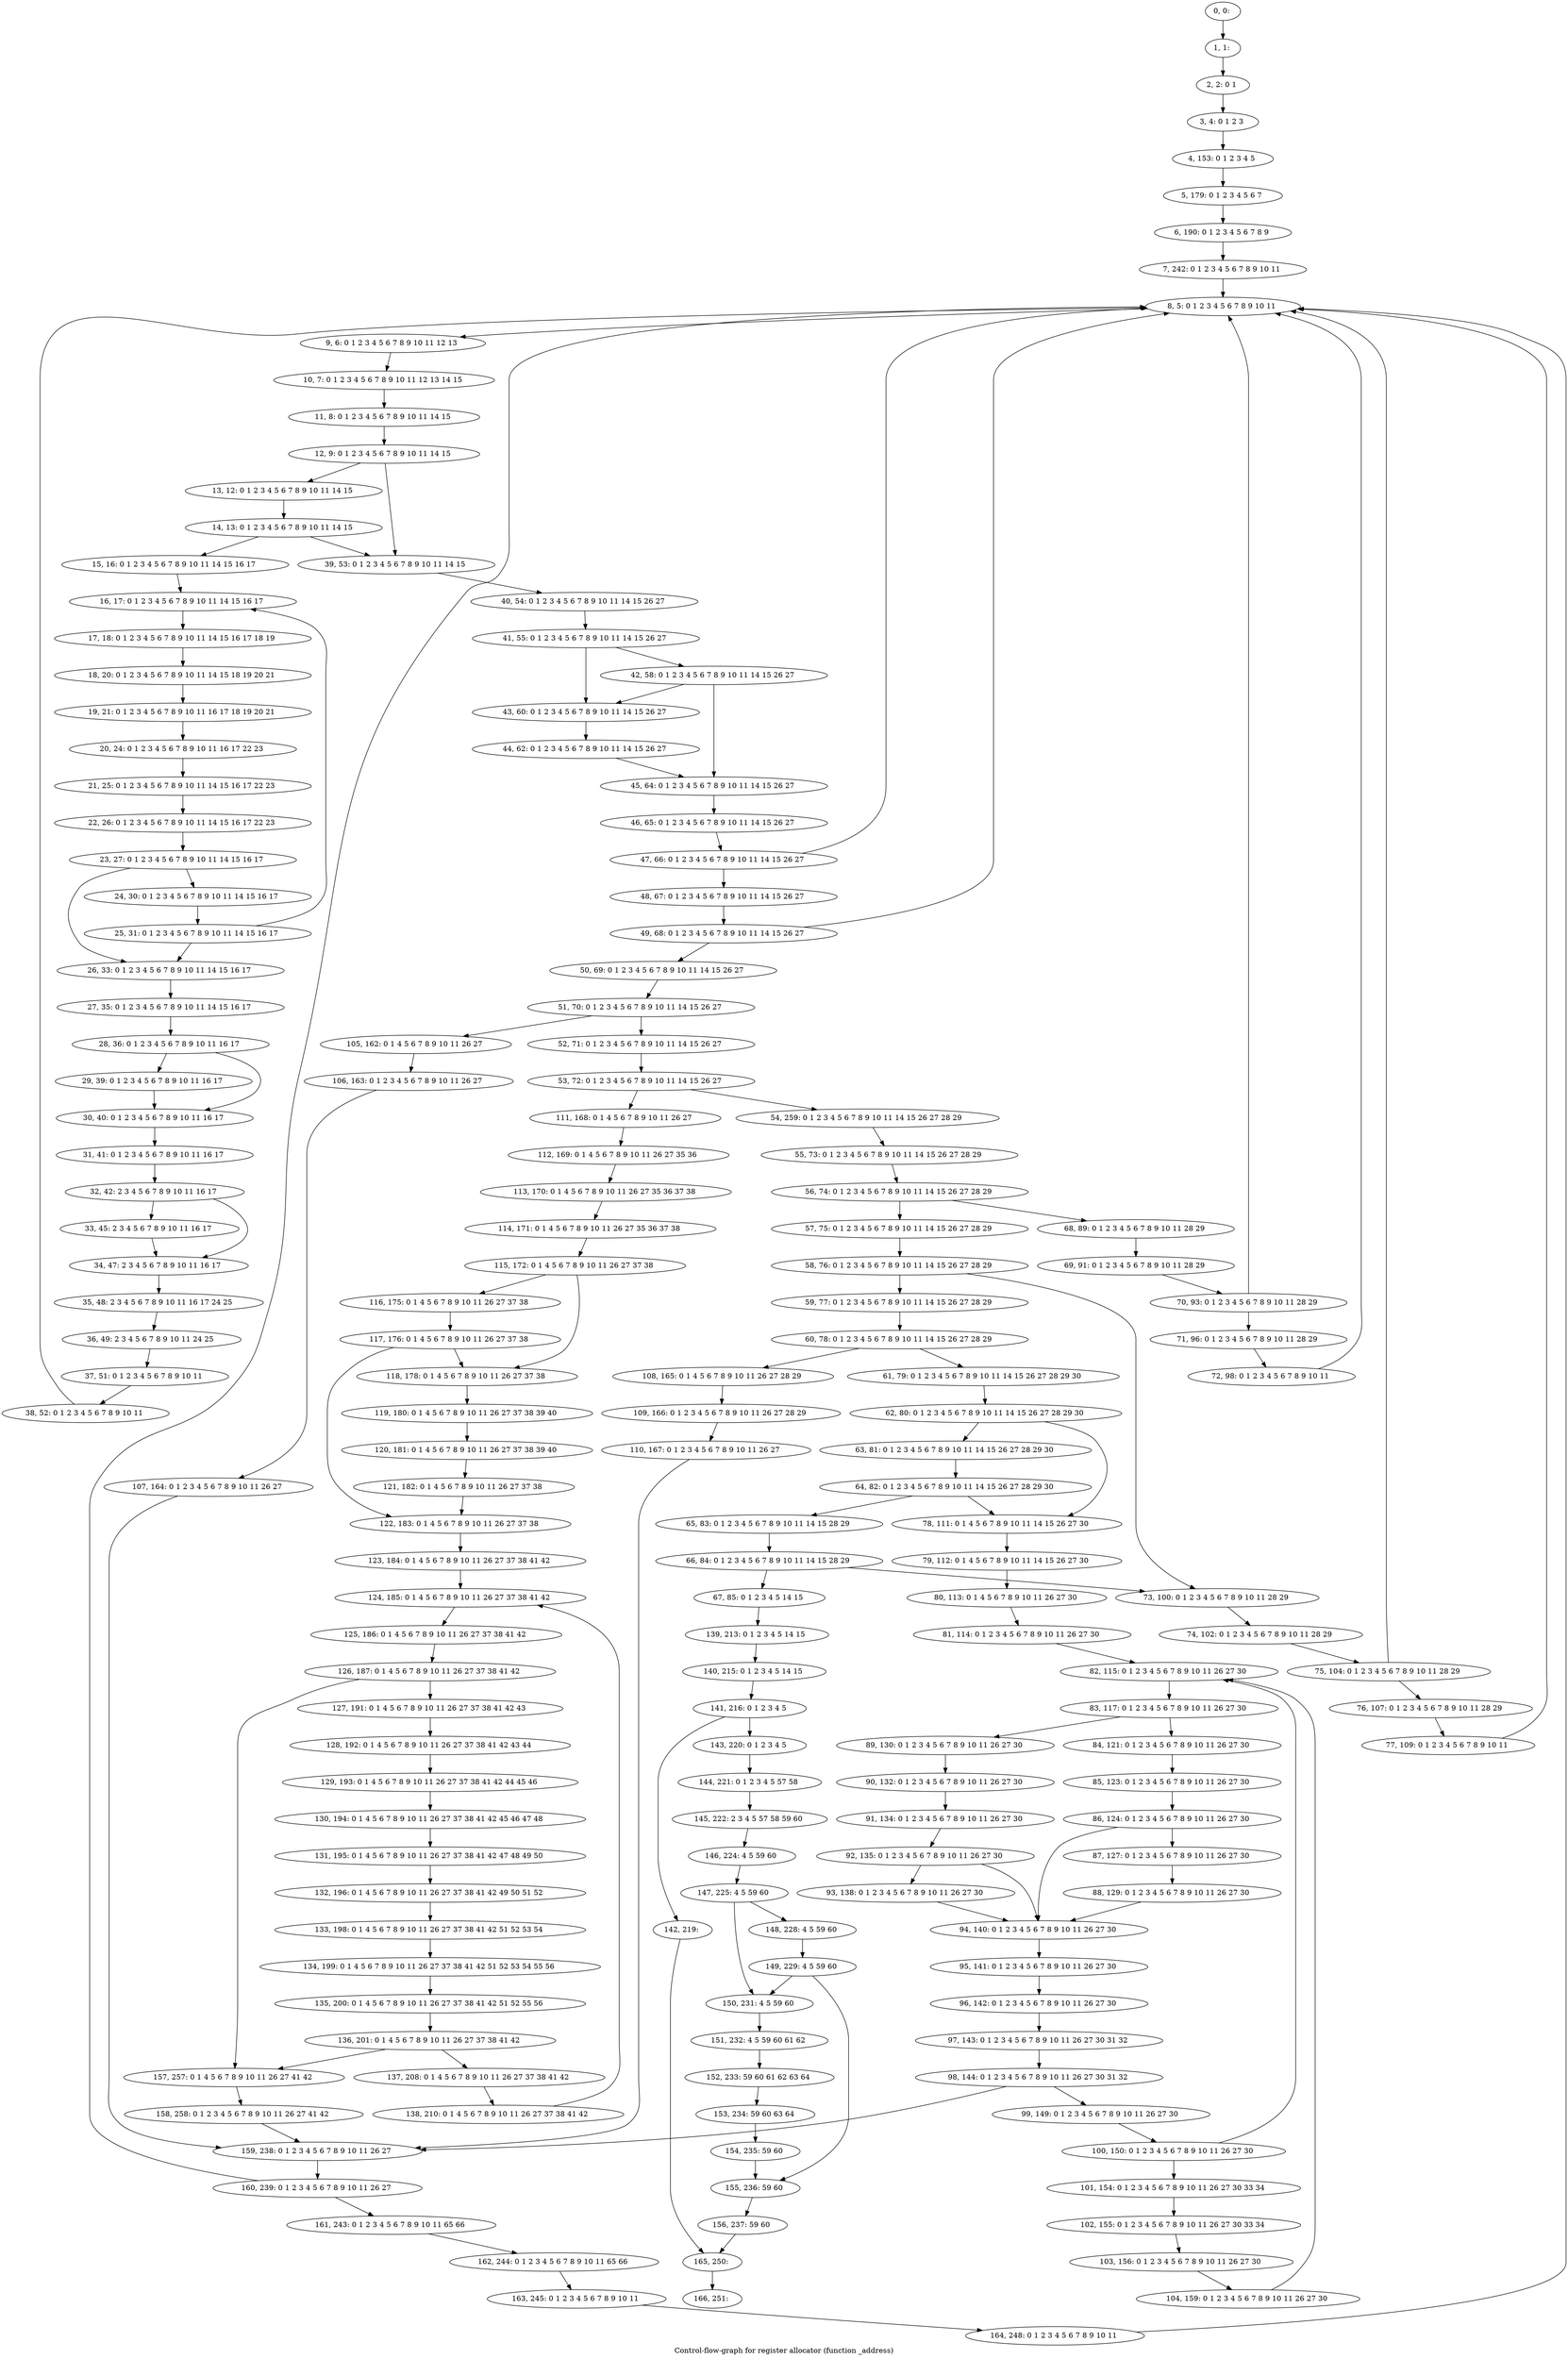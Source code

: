 digraph G {
graph [label="Control-flow-graph for register allocator (function _address)"]
0[label="0, 0: "];
1[label="1, 1: "];
2[label="2, 2: 0 1 "];
3[label="3, 4: 0 1 2 3 "];
4[label="4, 153: 0 1 2 3 4 5 "];
5[label="5, 179: 0 1 2 3 4 5 6 7 "];
6[label="6, 190: 0 1 2 3 4 5 6 7 8 9 "];
7[label="7, 242: 0 1 2 3 4 5 6 7 8 9 10 11 "];
8[label="8, 5: 0 1 2 3 4 5 6 7 8 9 10 11 "];
9[label="9, 6: 0 1 2 3 4 5 6 7 8 9 10 11 12 13 "];
10[label="10, 7: 0 1 2 3 4 5 6 7 8 9 10 11 12 13 14 15 "];
11[label="11, 8: 0 1 2 3 4 5 6 7 8 9 10 11 14 15 "];
12[label="12, 9: 0 1 2 3 4 5 6 7 8 9 10 11 14 15 "];
13[label="13, 12: 0 1 2 3 4 5 6 7 8 9 10 11 14 15 "];
14[label="14, 13: 0 1 2 3 4 5 6 7 8 9 10 11 14 15 "];
15[label="15, 16: 0 1 2 3 4 5 6 7 8 9 10 11 14 15 16 17 "];
16[label="16, 17: 0 1 2 3 4 5 6 7 8 9 10 11 14 15 16 17 "];
17[label="17, 18: 0 1 2 3 4 5 6 7 8 9 10 11 14 15 16 17 18 19 "];
18[label="18, 20: 0 1 2 3 4 5 6 7 8 9 10 11 14 15 18 19 20 21 "];
19[label="19, 21: 0 1 2 3 4 5 6 7 8 9 10 11 16 17 18 19 20 21 "];
20[label="20, 24: 0 1 2 3 4 5 6 7 8 9 10 11 16 17 22 23 "];
21[label="21, 25: 0 1 2 3 4 5 6 7 8 9 10 11 14 15 16 17 22 23 "];
22[label="22, 26: 0 1 2 3 4 5 6 7 8 9 10 11 14 15 16 17 22 23 "];
23[label="23, 27: 0 1 2 3 4 5 6 7 8 9 10 11 14 15 16 17 "];
24[label="24, 30: 0 1 2 3 4 5 6 7 8 9 10 11 14 15 16 17 "];
25[label="25, 31: 0 1 2 3 4 5 6 7 8 9 10 11 14 15 16 17 "];
26[label="26, 33: 0 1 2 3 4 5 6 7 8 9 10 11 14 15 16 17 "];
27[label="27, 35: 0 1 2 3 4 5 6 7 8 9 10 11 14 15 16 17 "];
28[label="28, 36: 0 1 2 3 4 5 6 7 8 9 10 11 16 17 "];
29[label="29, 39: 0 1 2 3 4 5 6 7 8 9 10 11 16 17 "];
30[label="30, 40: 0 1 2 3 4 5 6 7 8 9 10 11 16 17 "];
31[label="31, 41: 0 1 2 3 4 5 6 7 8 9 10 11 16 17 "];
32[label="32, 42: 2 3 4 5 6 7 8 9 10 11 16 17 "];
33[label="33, 45: 2 3 4 5 6 7 8 9 10 11 16 17 "];
34[label="34, 47: 2 3 4 5 6 7 8 9 10 11 16 17 "];
35[label="35, 48: 2 3 4 5 6 7 8 9 10 11 16 17 24 25 "];
36[label="36, 49: 2 3 4 5 6 7 8 9 10 11 24 25 "];
37[label="37, 51: 0 1 2 3 4 5 6 7 8 9 10 11 "];
38[label="38, 52: 0 1 2 3 4 5 6 7 8 9 10 11 "];
39[label="39, 53: 0 1 2 3 4 5 6 7 8 9 10 11 14 15 "];
40[label="40, 54: 0 1 2 3 4 5 6 7 8 9 10 11 14 15 26 27 "];
41[label="41, 55: 0 1 2 3 4 5 6 7 8 9 10 11 14 15 26 27 "];
42[label="42, 58: 0 1 2 3 4 5 6 7 8 9 10 11 14 15 26 27 "];
43[label="43, 60: 0 1 2 3 4 5 6 7 8 9 10 11 14 15 26 27 "];
44[label="44, 62: 0 1 2 3 4 5 6 7 8 9 10 11 14 15 26 27 "];
45[label="45, 64: 0 1 2 3 4 5 6 7 8 9 10 11 14 15 26 27 "];
46[label="46, 65: 0 1 2 3 4 5 6 7 8 9 10 11 14 15 26 27 "];
47[label="47, 66: 0 1 2 3 4 5 6 7 8 9 10 11 14 15 26 27 "];
48[label="48, 67: 0 1 2 3 4 5 6 7 8 9 10 11 14 15 26 27 "];
49[label="49, 68: 0 1 2 3 4 5 6 7 8 9 10 11 14 15 26 27 "];
50[label="50, 69: 0 1 2 3 4 5 6 7 8 9 10 11 14 15 26 27 "];
51[label="51, 70: 0 1 2 3 4 5 6 7 8 9 10 11 14 15 26 27 "];
52[label="52, 71: 0 1 2 3 4 5 6 7 8 9 10 11 14 15 26 27 "];
53[label="53, 72: 0 1 2 3 4 5 6 7 8 9 10 11 14 15 26 27 "];
54[label="54, 259: 0 1 2 3 4 5 6 7 8 9 10 11 14 15 26 27 28 29 "];
55[label="55, 73: 0 1 2 3 4 5 6 7 8 9 10 11 14 15 26 27 28 29 "];
56[label="56, 74: 0 1 2 3 4 5 6 7 8 9 10 11 14 15 26 27 28 29 "];
57[label="57, 75: 0 1 2 3 4 5 6 7 8 9 10 11 14 15 26 27 28 29 "];
58[label="58, 76: 0 1 2 3 4 5 6 7 8 9 10 11 14 15 26 27 28 29 "];
59[label="59, 77: 0 1 2 3 4 5 6 7 8 9 10 11 14 15 26 27 28 29 "];
60[label="60, 78: 0 1 2 3 4 5 6 7 8 9 10 11 14 15 26 27 28 29 "];
61[label="61, 79: 0 1 2 3 4 5 6 7 8 9 10 11 14 15 26 27 28 29 30 "];
62[label="62, 80: 0 1 2 3 4 5 6 7 8 9 10 11 14 15 26 27 28 29 30 "];
63[label="63, 81: 0 1 2 3 4 5 6 7 8 9 10 11 14 15 26 27 28 29 30 "];
64[label="64, 82: 0 1 2 3 4 5 6 7 8 9 10 11 14 15 26 27 28 29 30 "];
65[label="65, 83: 0 1 2 3 4 5 6 7 8 9 10 11 14 15 28 29 "];
66[label="66, 84: 0 1 2 3 4 5 6 7 8 9 10 11 14 15 28 29 "];
67[label="67, 85: 0 1 2 3 4 5 14 15 "];
68[label="68, 89: 0 1 2 3 4 5 6 7 8 9 10 11 28 29 "];
69[label="69, 91: 0 1 2 3 4 5 6 7 8 9 10 11 28 29 "];
70[label="70, 93: 0 1 2 3 4 5 6 7 8 9 10 11 28 29 "];
71[label="71, 96: 0 1 2 3 4 5 6 7 8 9 10 11 28 29 "];
72[label="72, 98: 0 1 2 3 4 5 6 7 8 9 10 11 "];
73[label="73, 100: 0 1 2 3 4 5 6 7 8 9 10 11 28 29 "];
74[label="74, 102: 0 1 2 3 4 5 6 7 8 9 10 11 28 29 "];
75[label="75, 104: 0 1 2 3 4 5 6 7 8 9 10 11 28 29 "];
76[label="76, 107: 0 1 2 3 4 5 6 7 8 9 10 11 28 29 "];
77[label="77, 109: 0 1 2 3 4 5 6 7 8 9 10 11 "];
78[label="78, 111: 0 1 4 5 6 7 8 9 10 11 14 15 26 27 30 "];
79[label="79, 112: 0 1 4 5 6 7 8 9 10 11 14 15 26 27 30 "];
80[label="80, 113: 0 1 4 5 6 7 8 9 10 11 26 27 30 "];
81[label="81, 114: 0 1 2 3 4 5 6 7 8 9 10 11 26 27 30 "];
82[label="82, 115: 0 1 2 3 4 5 6 7 8 9 10 11 26 27 30 "];
83[label="83, 117: 0 1 2 3 4 5 6 7 8 9 10 11 26 27 30 "];
84[label="84, 121: 0 1 2 3 4 5 6 7 8 9 10 11 26 27 30 "];
85[label="85, 123: 0 1 2 3 4 5 6 7 8 9 10 11 26 27 30 "];
86[label="86, 124: 0 1 2 3 4 5 6 7 8 9 10 11 26 27 30 "];
87[label="87, 127: 0 1 2 3 4 5 6 7 8 9 10 11 26 27 30 "];
88[label="88, 129: 0 1 2 3 4 5 6 7 8 9 10 11 26 27 30 "];
89[label="89, 130: 0 1 2 3 4 5 6 7 8 9 10 11 26 27 30 "];
90[label="90, 132: 0 1 2 3 4 5 6 7 8 9 10 11 26 27 30 "];
91[label="91, 134: 0 1 2 3 4 5 6 7 8 9 10 11 26 27 30 "];
92[label="92, 135: 0 1 2 3 4 5 6 7 8 9 10 11 26 27 30 "];
93[label="93, 138: 0 1 2 3 4 5 6 7 8 9 10 11 26 27 30 "];
94[label="94, 140: 0 1 2 3 4 5 6 7 8 9 10 11 26 27 30 "];
95[label="95, 141: 0 1 2 3 4 5 6 7 8 9 10 11 26 27 30 "];
96[label="96, 142: 0 1 2 3 4 5 6 7 8 9 10 11 26 27 30 "];
97[label="97, 143: 0 1 2 3 4 5 6 7 8 9 10 11 26 27 30 31 32 "];
98[label="98, 144: 0 1 2 3 4 5 6 7 8 9 10 11 26 27 30 31 32 "];
99[label="99, 149: 0 1 2 3 4 5 6 7 8 9 10 11 26 27 30 "];
100[label="100, 150: 0 1 2 3 4 5 6 7 8 9 10 11 26 27 30 "];
101[label="101, 154: 0 1 2 3 4 5 6 7 8 9 10 11 26 27 30 33 34 "];
102[label="102, 155: 0 1 2 3 4 5 6 7 8 9 10 11 26 27 30 33 34 "];
103[label="103, 156: 0 1 2 3 4 5 6 7 8 9 10 11 26 27 30 "];
104[label="104, 159: 0 1 2 3 4 5 6 7 8 9 10 11 26 27 30 "];
105[label="105, 162: 0 1 4 5 6 7 8 9 10 11 26 27 "];
106[label="106, 163: 0 1 2 3 4 5 6 7 8 9 10 11 26 27 "];
107[label="107, 164: 0 1 2 3 4 5 6 7 8 9 10 11 26 27 "];
108[label="108, 165: 0 1 4 5 6 7 8 9 10 11 26 27 28 29 "];
109[label="109, 166: 0 1 2 3 4 5 6 7 8 9 10 11 26 27 28 29 "];
110[label="110, 167: 0 1 2 3 4 5 6 7 8 9 10 11 26 27 "];
111[label="111, 168: 0 1 4 5 6 7 8 9 10 11 26 27 "];
112[label="112, 169: 0 1 4 5 6 7 8 9 10 11 26 27 35 36 "];
113[label="113, 170: 0 1 4 5 6 7 8 9 10 11 26 27 35 36 37 38 "];
114[label="114, 171: 0 1 4 5 6 7 8 9 10 11 26 27 35 36 37 38 "];
115[label="115, 172: 0 1 4 5 6 7 8 9 10 11 26 27 37 38 "];
116[label="116, 175: 0 1 4 5 6 7 8 9 10 11 26 27 37 38 "];
117[label="117, 176: 0 1 4 5 6 7 8 9 10 11 26 27 37 38 "];
118[label="118, 178: 0 1 4 5 6 7 8 9 10 11 26 27 37 38 "];
119[label="119, 180: 0 1 4 5 6 7 8 9 10 11 26 27 37 38 39 40 "];
120[label="120, 181: 0 1 4 5 6 7 8 9 10 11 26 27 37 38 39 40 "];
121[label="121, 182: 0 1 4 5 6 7 8 9 10 11 26 27 37 38 "];
122[label="122, 183: 0 1 4 5 6 7 8 9 10 11 26 27 37 38 "];
123[label="123, 184: 0 1 4 5 6 7 8 9 10 11 26 27 37 38 41 42 "];
124[label="124, 185: 0 1 4 5 6 7 8 9 10 11 26 27 37 38 41 42 "];
125[label="125, 186: 0 1 4 5 6 7 8 9 10 11 26 27 37 38 41 42 "];
126[label="126, 187: 0 1 4 5 6 7 8 9 10 11 26 27 37 38 41 42 "];
127[label="127, 191: 0 1 4 5 6 7 8 9 10 11 26 27 37 38 41 42 43 "];
128[label="128, 192: 0 1 4 5 6 7 8 9 10 11 26 27 37 38 41 42 43 44 "];
129[label="129, 193: 0 1 4 5 6 7 8 9 10 11 26 27 37 38 41 42 44 45 46 "];
130[label="130, 194: 0 1 4 5 6 7 8 9 10 11 26 27 37 38 41 42 45 46 47 48 "];
131[label="131, 195: 0 1 4 5 6 7 8 9 10 11 26 27 37 38 41 42 47 48 49 50 "];
132[label="132, 196: 0 1 4 5 6 7 8 9 10 11 26 27 37 38 41 42 49 50 51 52 "];
133[label="133, 198: 0 1 4 5 6 7 8 9 10 11 26 27 37 38 41 42 51 52 53 54 "];
134[label="134, 199: 0 1 4 5 6 7 8 9 10 11 26 27 37 38 41 42 51 52 53 54 55 56 "];
135[label="135, 200: 0 1 4 5 6 7 8 9 10 11 26 27 37 38 41 42 51 52 55 56 "];
136[label="136, 201: 0 1 4 5 6 7 8 9 10 11 26 27 37 38 41 42 "];
137[label="137, 208: 0 1 4 5 6 7 8 9 10 11 26 27 37 38 41 42 "];
138[label="138, 210: 0 1 4 5 6 7 8 9 10 11 26 27 37 38 41 42 "];
139[label="139, 213: 0 1 2 3 4 5 14 15 "];
140[label="140, 215: 0 1 2 3 4 5 14 15 "];
141[label="141, 216: 0 1 2 3 4 5 "];
142[label="142, 219: "];
143[label="143, 220: 0 1 2 3 4 5 "];
144[label="144, 221: 0 1 2 3 4 5 57 58 "];
145[label="145, 222: 2 3 4 5 57 58 59 60 "];
146[label="146, 224: 4 5 59 60 "];
147[label="147, 225: 4 5 59 60 "];
148[label="148, 228: 4 5 59 60 "];
149[label="149, 229: 4 5 59 60 "];
150[label="150, 231: 4 5 59 60 "];
151[label="151, 232: 4 5 59 60 61 62 "];
152[label="152, 233: 59 60 61 62 63 64 "];
153[label="153, 234: 59 60 63 64 "];
154[label="154, 235: 59 60 "];
155[label="155, 236: 59 60 "];
156[label="156, 237: 59 60 "];
157[label="157, 257: 0 1 4 5 6 7 8 9 10 11 26 27 41 42 "];
158[label="158, 258: 0 1 2 3 4 5 6 7 8 9 10 11 26 27 41 42 "];
159[label="159, 238: 0 1 2 3 4 5 6 7 8 9 10 11 26 27 "];
160[label="160, 239: 0 1 2 3 4 5 6 7 8 9 10 11 26 27 "];
161[label="161, 243: 0 1 2 3 4 5 6 7 8 9 10 11 65 66 "];
162[label="162, 244: 0 1 2 3 4 5 6 7 8 9 10 11 65 66 "];
163[label="163, 245: 0 1 2 3 4 5 6 7 8 9 10 11 "];
164[label="164, 248: 0 1 2 3 4 5 6 7 8 9 10 11 "];
165[label="165, 250: "];
166[label="166, 251: "];
0->1 ;
1->2 ;
2->3 ;
3->4 ;
4->5 ;
5->6 ;
6->7 ;
7->8 ;
8->9 ;
9->10 ;
10->11 ;
11->12 ;
12->13 ;
12->39 ;
13->14 ;
14->15 ;
14->39 ;
15->16 ;
16->17 ;
17->18 ;
18->19 ;
19->20 ;
20->21 ;
21->22 ;
22->23 ;
23->24 ;
23->26 ;
24->25 ;
25->26 ;
25->16 ;
26->27 ;
27->28 ;
28->29 ;
28->30 ;
29->30 ;
30->31 ;
31->32 ;
32->33 ;
32->34 ;
33->34 ;
34->35 ;
35->36 ;
36->37 ;
37->38 ;
38->8 ;
39->40 ;
40->41 ;
41->42 ;
41->43 ;
42->43 ;
42->45 ;
43->44 ;
44->45 ;
45->46 ;
46->47 ;
47->48 ;
47->8 ;
48->49 ;
49->50 ;
49->8 ;
50->51 ;
51->52 ;
51->105 ;
52->53 ;
53->54 ;
53->111 ;
54->55 ;
55->56 ;
56->57 ;
56->68 ;
57->58 ;
58->59 ;
58->73 ;
59->60 ;
60->61 ;
60->108 ;
61->62 ;
62->63 ;
62->78 ;
63->64 ;
64->65 ;
64->78 ;
65->66 ;
66->67 ;
66->73 ;
67->139 ;
68->69 ;
69->70 ;
70->71 ;
70->8 ;
71->72 ;
72->8 ;
73->74 ;
74->75 ;
75->76 ;
75->8 ;
76->77 ;
77->8 ;
78->79 ;
79->80 ;
80->81 ;
81->82 ;
82->83 ;
83->84 ;
83->89 ;
84->85 ;
85->86 ;
86->87 ;
86->94 ;
87->88 ;
88->94 ;
89->90 ;
90->91 ;
91->92 ;
92->93 ;
92->94 ;
93->94 ;
94->95 ;
95->96 ;
96->97 ;
97->98 ;
98->99 ;
98->159 ;
99->100 ;
100->101 ;
100->82 ;
101->102 ;
102->103 ;
103->104 ;
104->82 ;
105->106 ;
106->107 ;
107->159 ;
108->109 ;
109->110 ;
110->159 ;
111->112 ;
112->113 ;
113->114 ;
114->115 ;
115->116 ;
115->118 ;
116->117 ;
117->118 ;
117->122 ;
118->119 ;
119->120 ;
120->121 ;
121->122 ;
122->123 ;
123->124 ;
124->125 ;
125->126 ;
126->127 ;
126->157 ;
127->128 ;
128->129 ;
129->130 ;
130->131 ;
131->132 ;
132->133 ;
133->134 ;
134->135 ;
135->136 ;
136->137 ;
136->157 ;
137->138 ;
138->124 ;
139->140 ;
140->141 ;
141->142 ;
141->143 ;
142->165 ;
143->144 ;
144->145 ;
145->146 ;
146->147 ;
147->148 ;
147->150 ;
148->149 ;
149->150 ;
149->155 ;
150->151 ;
151->152 ;
152->153 ;
153->154 ;
154->155 ;
155->156 ;
156->165 ;
157->158 ;
158->159 ;
159->160 ;
160->161 ;
160->8 ;
161->162 ;
162->163 ;
163->164 ;
164->8 ;
165->166 ;
}
